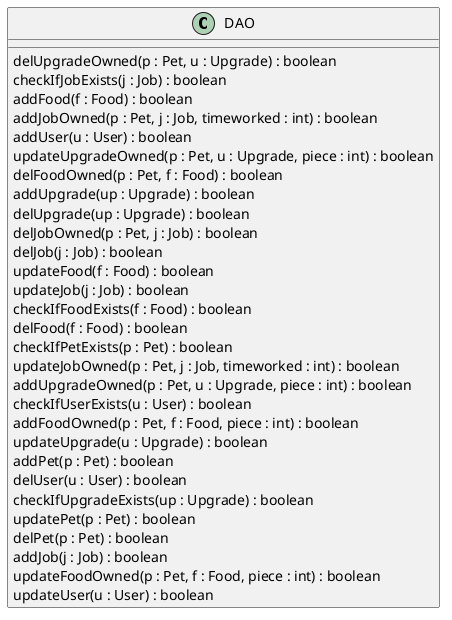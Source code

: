 @startuml

class DAO {
    delUpgradeOwned(p : Pet, u : Upgrade) : boolean
    checkIfJobExists(j : Job) : boolean
    addFood(f : Food) : boolean
    addJobOwned(p : Pet, j : Job, timeworked : int) : boolean
    addUser(u : User) : boolean
    updateUpgradeOwned(p : Pet, u : Upgrade, piece : int) : boolean
    delFoodOwned(p : Pet, f : Food) : boolean
    addUpgrade(up : Upgrade) : boolean
    delUpgrade(up : Upgrade) : boolean
    delJobOwned(p : Pet, j : Job) : boolean
    delJob(j : Job) : boolean
    updateFood(f : Food) : boolean
    updateJob(j : Job) : boolean
    checkIfFoodExists(f : Food) : boolean
    delFood(f : Food) : boolean
    checkIfPetExists(p : Pet) : boolean
    updateJobOwned(p : Pet, j : Job, timeworked : int) : boolean
    addUpgradeOwned(p : Pet, u : Upgrade, piece : int) : boolean
    checkIfUserExists(u : User) : boolean
    addFoodOwned(p : Pet, f : Food, piece : int) : boolean
    updateUpgrade(u : Upgrade) : boolean
    addPet(p : Pet) : boolean
    delUser(u : User) : boolean
    checkIfUpgradeExists(up : Upgrade) : boolean
    updatePet(p : Pet) : boolean
    delPet(p : Pet) : boolean
    addJob(j : Job) : boolean
    updateFoodOwned(p : Pet, f : Food, piece : int) : boolean
    updateUser(u : User) : boolean
}

@enduml
